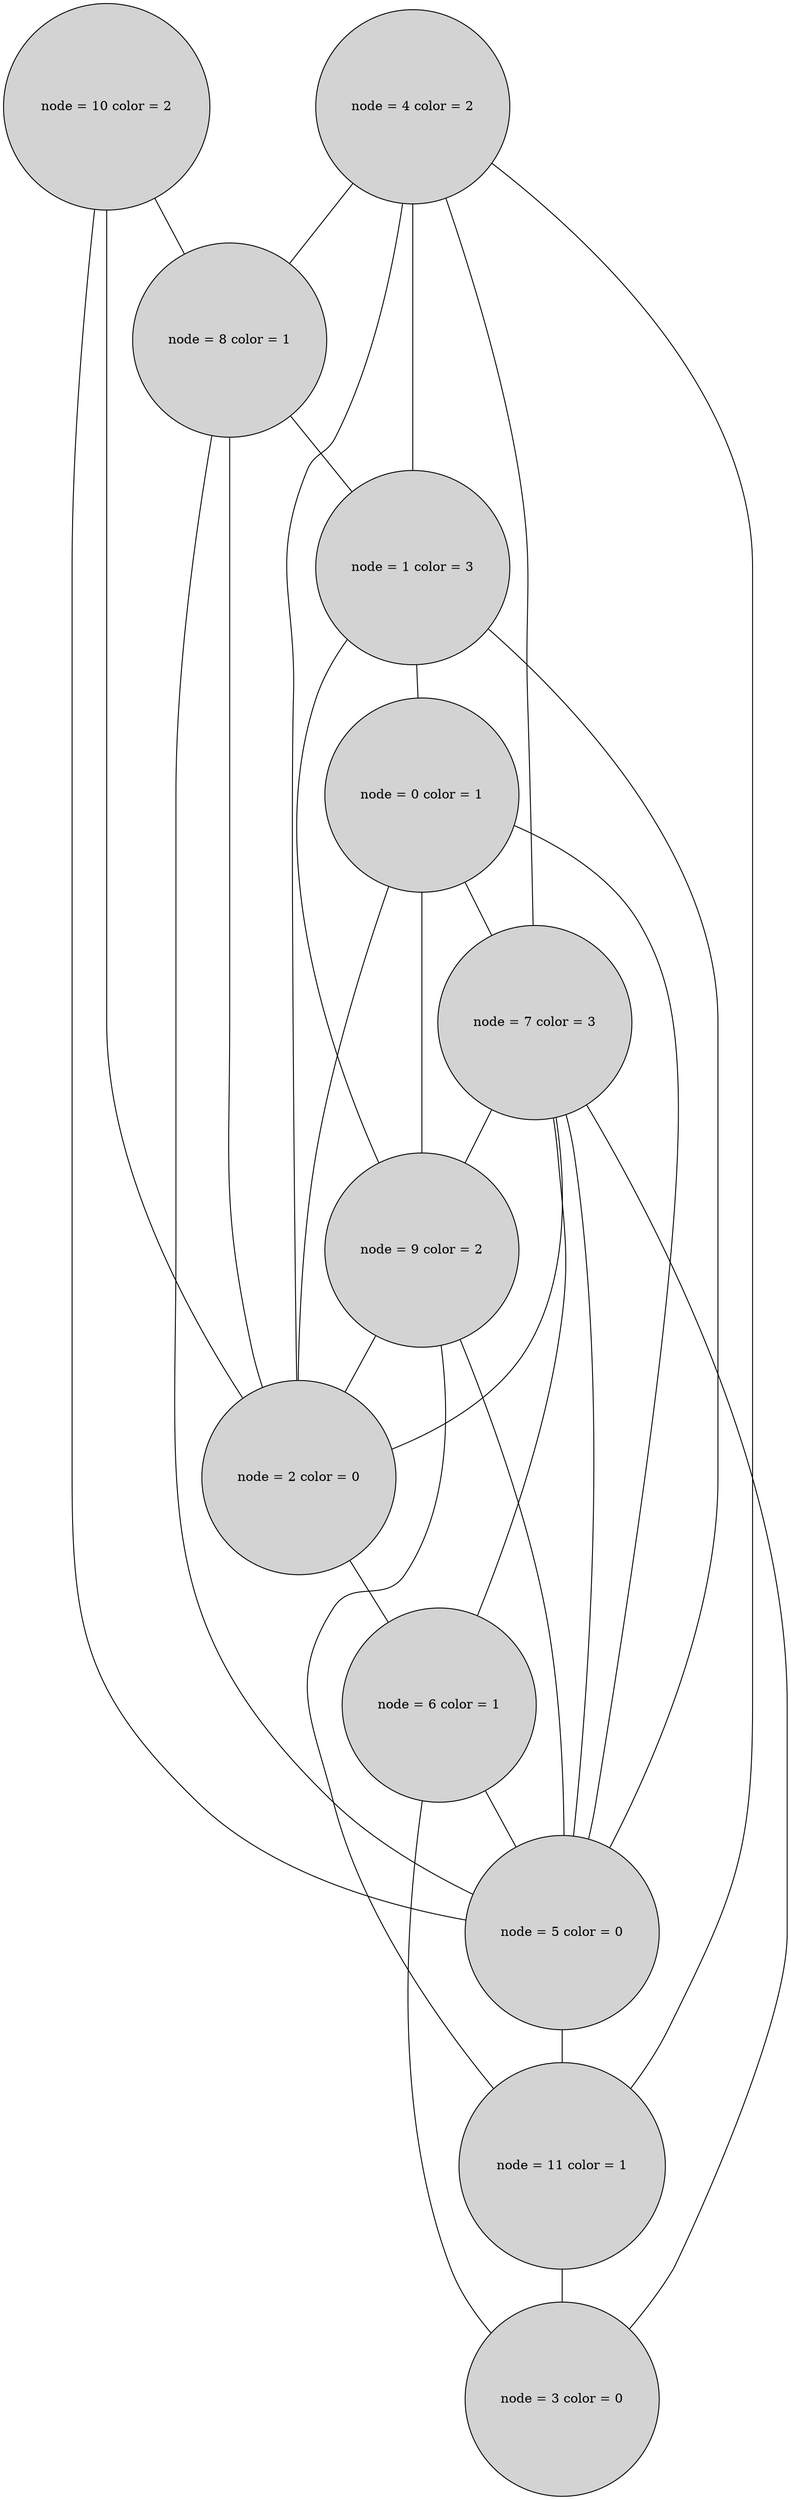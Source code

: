 graph G { 
graph [splines = true] node [height=0.4 shape=circle style=filled]
3 [ label= "node = 3 color = 0"] ;
2 [ label= "node = 2 color = 0"] ;
10 [ label= "node = 10 color = 2"] ;
1 [ label= "node = 1 color = 3"] ;
0 [ label= "node = 0 color = 1"] ;
7 [ label= "node = 7 color = 3"] ;
6 [ label= "node = 6 color = 1"] ;
5 [ label= "node = 5 color = 0"] ;
4 [ label= "node = 4 color = 2"] ;
9 [ label= "node = 9 color = 2"] ;
8 [ label= "node = 8 color = 1"] ;
11 [ label= "node = 11 color = 1"] ;
2 -- 6;
10 -- 8;
10 -- 2;
10 -- 5;
1 -- 5;
1 -- 0;
1 -- 9;
0 -- 5;
0 -- 2;
0 -- 7;
0 -- 9;
7 -- 9;
7 -- 5;
7 -- 2;
7 -- 3;
7 -- 6;
6 -- 5;
6 -- 3;
5 -- 11;
4 -- 8;
4 -- 1;
4 -- 2;
4 -- 7;
4 -- 11;
9 -- 2;
9 -- 5;
9 -- 11;
8 -- 2;
8 -- 1;
8 -- 5;
11 -- 3;
}
